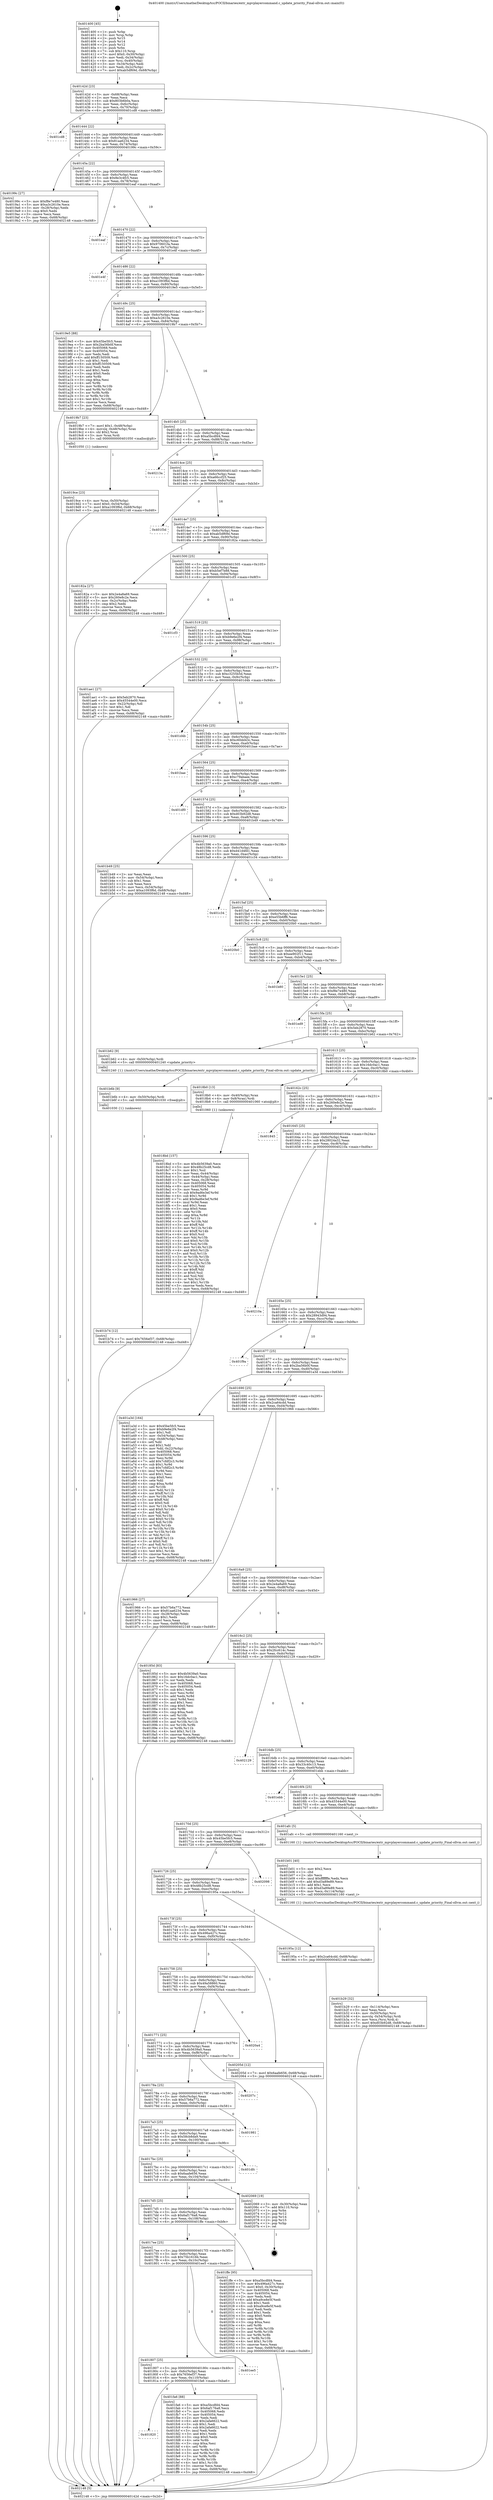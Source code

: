 digraph "0x401400" {
  label = "0x401400 (/mnt/c/Users/mathe/Desktop/tcc/POCII/binaries/extr_mpvplayercommand.c_update_priority_Final-ollvm.out::main(0))"
  labelloc = "t"
  node[shape=record]

  Entry [label="",width=0.3,height=0.3,shape=circle,fillcolor=black,style=filled]
  "0x40142d" [label="{
     0x40142d [23]\l
     | [instrs]\l
     &nbsp;&nbsp;0x40142d \<+3\>: mov -0x68(%rbp),%eax\l
     &nbsp;&nbsp;0x401430 \<+2\>: mov %eax,%ecx\l
     &nbsp;&nbsp;0x401432 \<+6\>: sub $0x803b6b0a,%ecx\l
     &nbsp;&nbsp;0x401438 \<+3\>: mov %eax,-0x6c(%rbp)\l
     &nbsp;&nbsp;0x40143b \<+3\>: mov %ecx,-0x70(%rbp)\l
     &nbsp;&nbsp;0x40143e \<+6\>: je 0000000000401cd8 \<main+0x8d8\>\l
  }"]
  "0x401cd8" [label="{
     0x401cd8\l
  }", style=dashed]
  "0x401444" [label="{
     0x401444 [22]\l
     | [instrs]\l
     &nbsp;&nbsp;0x401444 \<+5\>: jmp 0000000000401449 \<main+0x49\>\l
     &nbsp;&nbsp;0x401449 \<+3\>: mov -0x6c(%rbp),%eax\l
     &nbsp;&nbsp;0x40144c \<+5\>: sub $0x81aa6234,%eax\l
     &nbsp;&nbsp;0x401451 \<+3\>: mov %eax,-0x74(%rbp)\l
     &nbsp;&nbsp;0x401454 \<+6\>: je 000000000040199c \<main+0x59c\>\l
  }"]
  Exit [label="",width=0.3,height=0.3,shape=circle,fillcolor=black,style=filled,peripheries=2]
  "0x40199c" [label="{
     0x40199c [27]\l
     | [instrs]\l
     &nbsp;&nbsp;0x40199c \<+5\>: mov $0xf8e7e480,%eax\l
     &nbsp;&nbsp;0x4019a1 \<+5\>: mov $0xa3c2610e,%ecx\l
     &nbsp;&nbsp;0x4019a6 \<+3\>: mov -0x28(%rbp),%edx\l
     &nbsp;&nbsp;0x4019a9 \<+3\>: cmp $0x0,%edx\l
     &nbsp;&nbsp;0x4019ac \<+3\>: cmove %ecx,%eax\l
     &nbsp;&nbsp;0x4019af \<+3\>: mov %eax,-0x68(%rbp)\l
     &nbsp;&nbsp;0x4019b2 \<+5\>: jmp 0000000000402148 \<main+0xd48\>\l
  }"]
  "0x40145a" [label="{
     0x40145a [22]\l
     | [instrs]\l
     &nbsp;&nbsp;0x40145a \<+5\>: jmp 000000000040145f \<main+0x5f\>\l
     &nbsp;&nbsp;0x40145f \<+3\>: mov -0x6c(%rbp),%eax\l
     &nbsp;&nbsp;0x401462 \<+5\>: sub $0x8e3c4fc5,%eax\l
     &nbsp;&nbsp;0x401467 \<+3\>: mov %eax,-0x78(%rbp)\l
     &nbsp;&nbsp;0x40146a \<+6\>: je 0000000000401eaf \<main+0xaaf\>\l
  }"]
  "0x401820" [label="{
     0x401820\l
  }", style=dashed]
  "0x401eaf" [label="{
     0x401eaf\l
  }", style=dashed]
  "0x401470" [label="{
     0x401470 [22]\l
     | [instrs]\l
     &nbsp;&nbsp;0x401470 \<+5\>: jmp 0000000000401475 \<main+0x75\>\l
     &nbsp;&nbsp;0x401475 \<+3\>: mov -0x6c(%rbp),%eax\l
     &nbsp;&nbsp;0x401478 \<+5\>: sub $0x970601fa,%eax\l
     &nbsp;&nbsp;0x40147d \<+3\>: mov %eax,-0x7c(%rbp)\l
     &nbsp;&nbsp;0x401480 \<+6\>: je 0000000000401e4f \<main+0xa4f\>\l
  }"]
  "0x401fa6" [label="{
     0x401fa6 [88]\l
     | [instrs]\l
     &nbsp;&nbsp;0x401fa6 \<+5\>: mov $0xa5bcdfd4,%eax\l
     &nbsp;&nbsp;0x401fab \<+5\>: mov $0x6af176a8,%ecx\l
     &nbsp;&nbsp;0x401fb0 \<+7\>: mov 0x405068,%edx\l
     &nbsp;&nbsp;0x401fb7 \<+7\>: mov 0x405054,%esi\l
     &nbsp;&nbsp;0x401fbe \<+2\>: mov %edx,%edi\l
     &nbsp;&nbsp;0x401fc0 \<+6\>: add $0x2afa6622,%edi\l
     &nbsp;&nbsp;0x401fc6 \<+3\>: sub $0x1,%edi\l
     &nbsp;&nbsp;0x401fc9 \<+6\>: sub $0x2afa6622,%edi\l
     &nbsp;&nbsp;0x401fcf \<+3\>: imul %edi,%edx\l
     &nbsp;&nbsp;0x401fd2 \<+3\>: and $0x1,%edx\l
     &nbsp;&nbsp;0x401fd5 \<+3\>: cmp $0x0,%edx\l
     &nbsp;&nbsp;0x401fd8 \<+4\>: sete %r8b\l
     &nbsp;&nbsp;0x401fdc \<+3\>: cmp $0xa,%esi\l
     &nbsp;&nbsp;0x401fdf \<+4\>: setl %r9b\l
     &nbsp;&nbsp;0x401fe3 \<+3\>: mov %r8b,%r10b\l
     &nbsp;&nbsp;0x401fe6 \<+3\>: and %r9b,%r10b\l
     &nbsp;&nbsp;0x401fe9 \<+3\>: xor %r9b,%r8b\l
     &nbsp;&nbsp;0x401fec \<+3\>: or %r8b,%r10b\l
     &nbsp;&nbsp;0x401fef \<+4\>: test $0x1,%r10b\l
     &nbsp;&nbsp;0x401ff3 \<+3\>: cmovne %ecx,%eax\l
     &nbsp;&nbsp;0x401ff6 \<+3\>: mov %eax,-0x68(%rbp)\l
     &nbsp;&nbsp;0x401ff9 \<+5\>: jmp 0000000000402148 \<main+0xd48\>\l
  }"]
  "0x401e4f" [label="{
     0x401e4f\l
  }", style=dashed]
  "0x401486" [label="{
     0x401486 [22]\l
     | [instrs]\l
     &nbsp;&nbsp;0x401486 \<+5\>: jmp 000000000040148b \<main+0x8b\>\l
     &nbsp;&nbsp;0x40148b \<+3\>: mov -0x6c(%rbp),%eax\l
     &nbsp;&nbsp;0x40148e \<+5\>: sub $0xa1093f6d,%eax\l
     &nbsp;&nbsp;0x401493 \<+3\>: mov %eax,-0x80(%rbp)\l
     &nbsp;&nbsp;0x401496 \<+6\>: je 00000000004019e5 \<main+0x5e5\>\l
  }"]
  "0x401807" [label="{
     0x401807 [25]\l
     | [instrs]\l
     &nbsp;&nbsp;0x401807 \<+5\>: jmp 000000000040180c \<main+0x40c\>\l
     &nbsp;&nbsp;0x40180c \<+3\>: mov -0x6c(%rbp),%eax\l
     &nbsp;&nbsp;0x40180f \<+5\>: sub $0x7656ef37,%eax\l
     &nbsp;&nbsp;0x401814 \<+6\>: mov %eax,-0x110(%rbp)\l
     &nbsp;&nbsp;0x40181a \<+6\>: je 0000000000401fa6 \<main+0xba6\>\l
  }"]
  "0x4019e5" [label="{
     0x4019e5 [88]\l
     | [instrs]\l
     &nbsp;&nbsp;0x4019e5 \<+5\>: mov $0x45be5fc5,%eax\l
     &nbsp;&nbsp;0x4019ea \<+5\>: mov $0x2ba56b0f,%ecx\l
     &nbsp;&nbsp;0x4019ef \<+7\>: mov 0x405068,%edx\l
     &nbsp;&nbsp;0x4019f6 \<+7\>: mov 0x405054,%esi\l
     &nbsp;&nbsp;0x4019fd \<+2\>: mov %edx,%edi\l
     &nbsp;&nbsp;0x4019ff \<+6\>: add $0xff150509,%edi\l
     &nbsp;&nbsp;0x401a05 \<+3\>: sub $0x1,%edi\l
     &nbsp;&nbsp;0x401a08 \<+6\>: sub $0xff150509,%edi\l
     &nbsp;&nbsp;0x401a0e \<+3\>: imul %edi,%edx\l
     &nbsp;&nbsp;0x401a11 \<+3\>: and $0x1,%edx\l
     &nbsp;&nbsp;0x401a14 \<+3\>: cmp $0x0,%edx\l
     &nbsp;&nbsp;0x401a17 \<+4\>: sete %r8b\l
     &nbsp;&nbsp;0x401a1b \<+3\>: cmp $0xa,%esi\l
     &nbsp;&nbsp;0x401a1e \<+4\>: setl %r9b\l
     &nbsp;&nbsp;0x401a22 \<+3\>: mov %r8b,%r10b\l
     &nbsp;&nbsp;0x401a25 \<+3\>: and %r9b,%r10b\l
     &nbsp;&nbsp;0x401a28 \<+3\>: xor %r9b,%r8b\l
     &nbsp;&nbsp;0x401a2b \<+3\>: or %r8b,%r10b\l
     &nbsp;&nbsp;0x401a2e \<+4\>: test $0x1,%r10b\l
     &nbsp;&nbsp;0x401a32 \<+3\>: cmovne %ecx,%eax\l
     &nbsp;&nbsp;0x401a35 \<+3\>: mov %eax,-0x68(%rbp)\l
     &nbsp;&nbsp;0x401a38 \<+5\>: jmp 0000000000402148 \<main+0xd48\>\l
  }"]
  "0x40149c" [label="{
     0x40149c [25]\l
     | [instrs]\l
     &nbsp;&nbsp;0x40149c \<+5\>: jmp 00000000004014a1 \<main+0xa1\>\l
     &nbsp;&nbsp;0x4014a1 \<+3\>: mov -0x6c(%rbp),%eax\l
     &nbsp;&nbsp;0x4014a4 \<+5\>: sub $0xa3c2610e,%eax\l
     &nbsp;&nbsp;0x4014a9 \<+6\>: mov %eax,-0x84(%rbp)\l
     &nbsp;&nbsp;0x4014af \<+6\>: je 00000000004019b7 \<main+0x5b7\>\l
  }"]
  "0x401ee5" [label="{
     0x401ee5\l
  }", style=dashed]
  "0x4019b7" [label="{
     0x4019b7 [23]\l
     | [instrs]\l
     &nbsp;&nbsp;0x4019b7 \<+7\>: movl $0x1,-0x48(%rbp)\l
     &nbsp;&nbsp;0x4019be \<+4\>: movslq -0x48(%rbp),%rax\l
     &nbsp;&nbsp;0x4019c2 \<+4\>: shl $0x2,%rax\l
     &nbsp;&nbsp;0x4019c6 \<+3\>: mov %rax,%rdi\l
     &nbsp;&nbsp;0x4019c9 \<+5\>: call 0000000000401050 \<malloc@plt\>\l
     | [calls]\l
     &nbsp;&nbsp;0x401050 \{1\} (unknown)\l
  }"]
  "0x4014b5" [label="{
     0x4014b5 [25]\l
     | [instrs]\l
     &nbsp;&nbsp;0x4014b5 \<+5\>: jmp 00000000004014ba \<main+0xba\>\l
     &nbsp;&nbsp;0x4014ba \<+3\>: mov -0x6c(%rbp),%eax\l
     &nbsp;&nbsp;0x4014bd \<+5\>: sub $0xa5bcdfd4,%eax\l
     &nbsp;&nbsp;0x4014c2 \<+6\>: mov %eax,-0x88(%rbp)\l
     &nbsp;&nbsp;0x4014c8 \<+6\>: je 000000000040213a \<main+0xd3a\>\l
  }"]
  "0x4017ee" [label="{
     0x4017ee [25]\l
     | [instrs]\l
     &nbsp;&nbsp;0x4017ee \<+5\>: jmp 00000000004017f3 \<main+0x3f3\>\l
     &nbsp;&nbsp;0x4017f3 \<+3\>: mov -0x6c(%rbp),%eax\l
     &nbsp;&nbsp;0x4017f6 \<+5\>: sub $0x75b1616b,%eax\l
     &nbsp;&nbsp;0x4017fb \<+6\>: mov %eax,-0x10c(%rbp)\l
     &nbsp;&nbsp;0x401801 \<+6\>: je 0000000000401ee5 \<main+0xae5\>\l
  }"]
  "0x40213a" [label="{
     0x40213a\l
  }", style=dashed]
  "0x4014ce" [label="{
     0x4014ce [25]\l
     | [instrs]\l
     &nbsp;&nbsp;0x4014ce \<+5\>: jmp 00000000004014d3 \<main+0xd3\>\l
     &nbsp;&nbsp;0x4014d3 \<+3\>: mov -0x6c(%rbp),%eax\l
     &nbsp;&nbsp;0x4014d6 \<+5\>: sub $0xa66ccf25,%eax\l
     &nbsp;&nbsp;0x4014db \<+6\>: mov %eax,-0x8c(%rbp)\l
     &nbsp;&nbsp;0x4014e1 \<+6\>: je 0000000000401f3d \<main+0xb3d\>\l
  }"]
  "0x401ffe" [label="{
     0x401ffe [95]\l
     | [instrs]\l
     &nbsp;&nbsp;0x401ffe \<+5\>: mov $0xa5bcdfd4,%eax\l
     &nbsp;&nbsp;0x402003 \<+5\>: mov $0x496a427c,%ecx\l
     &nbsp;&nbsp;0x402008 \<+7\>: movl $0x0,-0x30(%rbp)\l
     &nbsp;&nbsp;0x40200f \<+7\>: mov 0x405068,%edx\l
     &nbsp;&nbsp;0x402016 \<+7\>: mov 0x405054,%esi\l
     &nbsp;&nbsp;0x40201d \<+2\>: mov %edx,%edi\l
     &nbsp;&nbsp;0x40201f \<+6\>: add $0xa9ce8e5f,%edi\l
     &nbsp;&nbsp;0x402025 \<+3\>: sub $0x1,%edi\l
     &nbsp;&nbsp;0x402028 \<+6\>: sub $0xa9ce8e5f,%edi\l
     &nbsp;&nbsp;0x40202e \<+3\>: imul %edi,%edx\l
     &nbsp;&nbsp;0x402031 \<+3\>: and $0x1,%edx\l
     &nbsp;&nbsp;0x402034 \<+3\>: cmp $0x0,%edx\l
     &nbsp;&nbsp;0x402037 \<+4\>: sete %r8b\l
     &nbsp;&nbsp;0x40203b \<+3\>: cmp $0xa,%esi\l
     &nbsp;&nbsp;0x40203e \<+4\>: setl %r9b\l
     &nbsp;&nbsp;0x402042 \<+3\>: mov %r8b,%r10b\l
     &nbsp;&nbsp;0x402045 \<+3\>: and %r9b,%r10b\l
     &nbsp;&nbsp;0x402048 \<+3\>: xor %r9b,%r8b\l
     &nbsp;&nbsp;0x40204b \<+3\>: or %r8b,%r10b\l
     &nbsp;&nbsp;0x40204e \<+4\>: test $0x1,%r10b\l
     &nbsp;&nbsp;0x402052 \<+3\>: cmovne %ecx,%eax\l
     &nbsp;&nbsp;0x402055 \<+3\>: mov %eax,-0x68(%rbp)\l
     &nbsp;&nbsp;0x402058 \<+5\>: jmp 0000000000402148 \<main+0xd48\>\l
  }"]
  "0x401f3d" [label="{
     0x401f3d\l
  }", style=dashed]
  "0x4014e7" [label="{
     0x4014e7 [25]\l
     | [instrs]\l
     &nbsp;&nbsp;0x4014e7 \<+5\>: jmp 00000000004014ec \<main+0xec\>\l
     &nbsp;&nbsp;0x4014ec \<+3\>: mov -0x6c(%rbp),%eax\l
     &nbsp;&nbsp;0x4014ef \<+5\>: sub $0xab5df69d,%eax\l
     &nbsp;&nbsp;0x4014f4 \<+6\>: mov %eax,-0x90(%rbp)\l
     &nbsp;&nbsp;0x4014fa \<+6\>: je 000000000040182a \<main+0x42a\>\l
  }"]
  "0x4017d5" [label="{
     0x4017d5 [25]\l
     | [instrs]\l
     &nbsp;&nbsp;0x4017d5 \<+5\>: jmp 00000000004017da \<main+0x3da\>\l
     &nbsp;&nbsp;0x4017da \<+3\>: mov -0x6c(%rbp),%eax\l
     &nbsp;&nbsp;0x4017dd \<+5\>: sub $0x6af176a8,%eax\l
     &nbsp;&nbsp;0x4017e2 \<+6\>: mov %eax,-0x108(%rbp)\l
     &nbsp;&nbsp;0x4017e8 \<+6\>: je 0000000000401ffe \<main+0xbfe\>\l
  }"]
  "0x40182a" [label="{
     0x40182a [27]\l
     | [instrs]\l
     &nbsp;&nbsp;0x40182a \<+5\>: mov $0x2e4a8a69,%eax\l
     &nbsp;&nbsp;0x40182f \<+5\>: mov $0x260e8c2e,%ecx\l
     &nbsp;&nbsp;0x401834 \<+3\>: mov -0x2c(%rbp),%edx\l
     &nbsp;&nbsp;0x401837 \<+3\>: cmp $0x2,%edx\l
     &nbsp;&nbsp;0x40183a \<+3\>: cmovne %ecx,%eax\l
     &nbsp;&nbsp;0x40183d \<+3\>: mov %eax,-0x68(%rbp)\l
     &nbsp;&nbsp;0x401840 \<+5\>: jmp 0000000000402148 \<main+0xd48\>\l
  }"]
  "0x401500" [label="{
     0x401500 [25]\l
     | [instrs]\l
     &nbsp;&nbsp;0x401500 \<+5\>: jmp 0000000000401505 \<main+0x105\>\l
     &nbsp;&nbsp;0x401505 \<+3\>: mov -0x6c(%rbp),%eax\l
     &nbsp;&nbsp;0x401508 \<+5\>: sub $0xb5ef7b88,%eax\l
     &nbsp;&nbsp;0x40150d \<+6\>: mov %eax,-0x94(%rbp)\l
     &nbsp;&nbsp;0x401513 \<+6\>: je 0000000000401cf3 \<main+0x8f3\>\l
  }"]
  "0x402148" [label="{
     0x402148 [5]\l
     | [instrs]\l
     &nbsp;&nbsp;0x402148 \<+5\>: jmp 000000000040142d \<main+0x2d\>\l
  }"]
  "0x401400" [label="{
     0x401400 [45]\l
     | [instrs]\l
     &nbsp;&nbsp;0x401400 \<+1\>: push %rbp\l
     &nbsp;&nbsp;0x401401 \<+3\>: mov %rsp,%rbp\l
     &nbsp;&nbsp;0x401404 \<+2\>: push %r15\l
     &nbsp;&nbsp;0x401406 \<+2\>: push %r14\l
     &nbsp;&nbsp;0x401408 \<+2\>: push %r12\l
     &nbsp;&nbsp;0x40140a \<+1\>: push %rbx\l
     &nbsp;&nbsp;0x40140b \<+7\>: sub $0x110,%rsp\l
     &nbsp;&nbsp;0x401412 \<+7\>: movl $0x0,-0x30(%rbp)\l
     &nbsp;&nbsp;0x401419 \<+3\>: mov %edi,-0x34(%rbp)\l
     &nbsp;&nbsp;0x40141c \<+4\>: mov %rsi,-0x40(%rbp)\l
     &nbsp;&nbsp;0x401420 \<+3\>: mov -0x34(%rbp),%edi\l
     &nbsp;&nbsp;0x401423 \<+3\>: mov %edi,-0x2c(%rbp)\l
     &nbsp;&nbsp;0x401426 \<+7\>: movl $0xab5df69d,-0x68(%rbp)\l
  }"]
  "0x402069" [label="{
     0x402069 [19]\l
     | [instrs]\l
     &nbsp;&nbsp;0x402069 \<+3\>: mov -0x30(%rbp),%eax\l
     &nbsp;&nbsp;0x40206c \<+7\>: add $0x110,%rsp\l
     &nbsp;&nbsp;0x402073 \<+1\>: pop %rbx\l
     &nbsp;&nbsp;0x402074 \<+2\>: pop %r12\l
     &nbsp;&nbsp;0x402076 \<+2\>: pop %r14\l
     &nbsp;&nbsp;0x402078 \<+2\>: pop %r15\l
     &nbsp;&nbsp;0x40207a \<+1\>: pop %rbp\l
     &nbsp;&nbsp;0x40207b \<+1\>: ret\l
  }"]
  "0x401cf3" [label="{
     0x401cf3\l
  }", style=dashed]
  "0x401519" [label="{
     0x401519 [25]\l
     | [instrs]\l
     &nbsp;&nbsp;0x401519 \<+5\>: jmp 000000000040151e \<main+0x11e\>\l
     &nbsp;&nbsp;0x40151e \<+3\>: mov -0x6c(%rbp),%eax\l
     &nbsp;&nbsp;0x401521 \<+5\>: sub $0xb9e6e2f4,%eax\l
     &nbsp;&nbsp;0x401526 \<+6\>: mov %eax,-0x98(%rbp)\l
     &nbsp;&nbsp;0x40152c \<+6\>: je 0000000000401ae1 \<main+0x6e1\>\l
  }"]
  "0x4017bc" [label="{
     0x4017bc [25]\l
     | [instrs]\l
     &nbsp;&nbsp;0x4017bc \<+5\>: jmp 00000000004017c1 \<main+0x3c1\>\l
     &nbsp;&nbsp;0x4017c1 \<+3\>: mov -0x6c(%rbp),%eax\l
     &nbsp;&nbsp;0x4017c4 \<+5\>: sub $0x6aafe656,%eax\l
     &nbsp;&nbsp;0x4017c9 \<+6\>: mov %eax,-0x104(%rbp)\l
     &nbsp;&nbsp;0x4017cf \<+6\>: je 0000000000402069 \<main+0xc69\>\l
  }"]
  "0x401ae1" [label="{
     0x401ae1 [27]\l
     | [instrs]\l
     &nbsp;&nbsp;0x401ae1 \<+5\>: mov $0x5eb2870,%eax\l
     &nbsp;&nbsp;0x401ae6 \<+5\>: mov $0x45544e00,%ecx\l
     &nbsp;&nbsp;0x401aeb \<+3\>: mov -0x22(%rbp),%dl\l
     &nbsp;&nbsp;0x401aee \<+3\>: test $0x1,%dl\l
     &nbsp;&nbsp;0x401af1 \<+3\>: cmovne %ecx,%eax\l
     &nbsp;&nbsp;0x401af4 \<+3\>: mov %eax,-0x68(%rbp)\l
     &nbsp;&nbsp;0x401af7 \<+5\>: jmp 0000000000402148 \<main+0xd48\>\l
  }"]
  "0x401532" [label="{
     0x401532 [25]\l
     | [instrs]\l
     &nbsp;&nbsp;0x401532 \<+5\>: jmp 0000000000401537 \<main+0x137\>\l
     &nbsp;&nbsp;0x401537 \<+3\>: mov -0x6c(%rbp),%eax\l
     &nbsp;&nbsp;0x40153a \<+5\>: sub $0xc3255b5d,%eax\l
     &nbsp;&nbsp;0x40153f \<+6\>: mov %eax,-0x9c(%rbp)\l
     &nbsp;&nbsp;0x401545 \<+6\>: je 0000000000401d4b \<main+0x94b\>\l
  }"]
  "0x401dfc" [label="{
     0x401dfc\l
  }", style=dashed]
  "0x401d4b" [label="{
     0x401d4b\l
  }", style=dashed]
  "0x40154b" [label="{
     0x40154b [25]\l
     | [instrs]\l
     &nbsp;&nbsp;0x40154b \<+5\>: jmp 0000000000401550 \<main+0x150\>\l
     &nbsp;&nbsp;0x401550 \<+3\>: mov -0x6c(%rbp),%eax\l
     &nbsp;&nbsp;0x401553 \<+5\>: sub $0xc60dd43c,%eax\l
     &nbsp;&nbsp;0x401558 \<+6\>: mov %eax,-0xa0(%rbp)\l
     &nbsp;&nbsp;0x40155e \<+6\>: je 0000000000401bae \<main+0x7ae\>\l
  }"]
  "0x4017a3" [label="{
     0x4017a3 [25]\l
     | [instrs]\l
     &nbsp;&nbsp;0x4017a3 \<+5\>: jmp 00000000004017a8 \<main+0x3a8\>\l
     &nbsp;&nbsp;0x4017a8 \<+3\>: mov -0x6c(%rbp),%eax\l
     &nbsp;&nbsp;0x4017ab \<+5\>: sub $0x58cb8da9,%eax\l
     &nbsp;&nbsp;0x4017b0 \<+6\>: mov %eax,-0x100(%rbp)\l
     &nbsp;&nbsp;0x4017b6 \<+6\>: je 0000000000401dfc \<main+0x9fc\>\l
  }"]
  "0x401bae" [label="{
     0x401bae\l
  }", style=dashed]
  "0x401564" [label="{
     0x401564 [25]\l
     | [instrs]\l
     &nbsp;&nbsp;0x401564 \<+5\>: jmp 0000000000401569 \<main+0x169\>\l
     &nbsp;&nbsp;0x401569 \<+3\>: mov -0x6c(%rbp),%eax\l
     &nbsp;&nbsp;0x40156c \<+5\>: sub $0xc79abaee,%eax\l
     &nbsp;&nbsp;0x401571 \<+6\>: mov %eax,-0xa4(%rbp)\l
     &nbsp;&nbsp;0x401577 \<+6\>: je 0000000000401df0 \<main+0x9f0\>\l
  }"]
  "0x401981" [label="{
     0x401981\l
  }", style=dashed]
  "0x401df0" [label="{
     0x401df0\l
  }", style=dashed]
  "0x40157d" [label="{
     0x40157d [25]\l
     | [instrs]\l
     &nbsp;&nbsp;0x40157d \<+5\>: jmp 0000000000401582 \<main+0x182\>\l
     &nbsp;&nbsp;0x401582 \<+3\>: mov -0x6c(%rbp),%eax\l
     &nbsp;&nbsp;0x401585 \<+5\>: sub $0xd03b92d8,%eax\l
     &nbsp;&nbsp;0x40158a \<+6\>: mov %eax,-0xa8(%rbp)\l
     &nbsp;&nbsp;0x401590 \<+6\>: je 0000000000401b49 \<main+0x749\>\l
  }"]
  "0x40178a" [label="{
     0x40178a [25]\l
     | [instrs]\l
     &nbsp;&nbsp;0x40178a \<+5\>: jmp 000000000040178f \<main+0x38f\>\l
     &nbsp;&nbsp;0x40178f \<+3\>: mov -0x6c(%rbp),%eax\l
     &nbsp;&nbsp;0x401792 \<+5\>: sub $0x57b6a772,%eax\l
     &nbsp;&nbsp;0x401797 \<+6\>: mov %eax,-0xfc(%rbp)\l
     &nbsp;&nbsp;0x40179d \<+6\>: je 0000000000401981 \<main+0x581\>\l
  }"]
  "0x401b49" [label="{
     0x401b49 [25]\l
     | [instrs]\l
     &nbsp;&nbsp;0x401b49 \<+2\>: xor %eax,%eax\l
     &nbsp;&nbsp;0x401b4b \<+3\>: mov -0x54(%rbp),%ecx\l
     &nbsp;&nbsp;0x401b4e \<+3\>: sub $0x1,%eax\l
     &nbsp;&nbsp;0x401b51 \<+2\>: sub %eax,%ecx\l
     &nbsp;&nbsp;0x401b53 \<+3\>: mov %ecx,-0x54(%rbp)\l
     &nbsp;&nbsp;0x401b56 \<+7\>: movl $0xa1093f6d,-0x68(%rbp)\l
     &nbsp;&nbsp;0x401b5d \<+5\>: jmp 0000000000402148 \<main+0xd48\>\l
  }"]
  "0x401596" [label="{
     0x401596 [25]\l
     | [instrs]\l
     &nbsp;&nbsp;0x401596 \<+5\>: jmp 000000000040159b \<main+0x19b\>\l
     &nbsp;&nbsp;0x40159b \<+3\>: mov -0x6c(%rbp),%eax\l
     &nbsp;&nbsp;0x40159e \<+5\>: sub $0xd41d4fd1,%eax\l
     &nbsp;&nbsp;0x4015a3 \<+6\>: mov %eax,-0xac(%rbp)\l
     &nbsp;&nbsp;0x4015a9 \<+6\>: je 0000000000401c34 \<main+0x834\>\l
  }"]
  "0x40207c" [label="{
     0x40207c\l
  }", style=dashed]
  "0x401c34" [label="{
     0x401c34\l
  }", style=dashed]
  "0x4015af" [label="{
     0x4015af [25]\l
     | [instrs]\l
     &nbsp;&nbsp;0x4015af \<+5\>: jmp 00000000004015b4 \<main+0x1b4\>\l
     &nbsp;&nbsp;0x4015b4 \<+3\>: mov -0x6c(%rbp),%eax\l
     &nbsp;&nbsp;0x4015b7 \<+5\>: sub $0xe55b6ff6,%eax\l
     &nbsp;&nbsp;0x4015bc \<+6\>: mov %eax,-0xb0(%rbp)\l
     &nbsp;&nbsp;0x4015c2 \<+6\>: je 00000000004020b0 \<main+0xcb0\>\l
  }"]
  "0x401771" [label="{
     0x401771 [25]\l
     | [instrs]\l
     &nbsp;&nbsp;0x401771 \<+5\>: jmp 0000000000401776 \<main+0x376\>\l
     &nbsp;&nbsp;0x401776 \<+3\>: mov -0x6c(%rbp),%eax\l
     &nbsp;&nbsp;0x401779 \<+5\>: sub $0x4b5639a0,%eax\l
     &nbsp;&nbsp;0x40177e \<+6\>: mov %eax,-0xf8(%rbp)\l
     &nbsp;&nbsp;0x401784 \<+6\>: je 000000000040207c \<main+0xc7c\>\l
  }"]
  "0x4020b0" [label="{
     0x4020b0\l
  }", style=dashed]
  "0x4015c8" [label="{
     0x4015c8 [25]\l
     | [instrs]\l
     &nbsp;&nbsp;0x4015c8 \<+5\>: jmp 00000000004015cd \<main+0x1cd\>\l
     &nbsp;&nbsp;0x4015cd \<+3\>: mov -0x6c(%rbp),%eax\l
     &nbsp;&nbsp;0x4015d0 \<+5\>: sub $0xee902f11,%eax\l
     &nbsp;&nbsp;0x4015d5 \<+6\>: mov %eax,-0xb4(%rbp)\l
     &nbsp;&nbsp;0x4015db \<+6\>: je 0000000000401b80 \<main+0x780\>\l
  }"]
  "0x4020a4" [label="{
     0x4020a4\l
  }", style=dashed]
  "0x401b80" [label="{
     0x401b80\l
  }", style=dashed]
  "0x4015e1" [label="{
     0x4015e1 [25]\l
     | [instrs]\l
     &nbsp;&nbsp;0x4015e1 \<+5\>: jmp 00000000004015e6 \<main+0x1e6\>\l
     &nbsp;&nbsp;0x4015e6 \<+3\>: mov -0x6c(%rbp),%eax\l
     &nbsp;&nbsp;0x4015e9 \<+5\>: sub $0xf8e7e480,%eax\l
     &nbsp;&nbsp;0x4015ee \<+6\>: mov %eax,-0xb8(%rbp)\l
     &nbsp;&nbsp;0x4015f4 \<+6\>: je 0000000000401ed9 \<main+0xad9\>\l
  }"]
  "0x401758" [label="{
     0x401758 [25]\l
     | [instrs]\l
     &nbsp;&nbsp;0x401758 \<+5\>: jmp 000000000040175d \<main+0x35d\>\l
     &nbsp;&nbsp;0x40175d \<+3\>: mov -0x6c(%rbp),%eax\l
     &nbsp;&nbsp;0x401760 \<+5\>: sub $0x49a58860,%eax\l
     &nbsp;&nbsp;0x401765 \<+6\>: mov %eax,-0xf4(%rbp)\l
     &nbsp;&nbsp;0x40176b \<+6\>: je 00000000004020a4 \<main+0xca4\>\l
  }"]
  "0x401ed9" [label="{
     0x401ed9\l
  }", style=dashed]
  "0x4015fa" [label="{
     0x4015fa [25]\l
     | [instrs]\l
     &nbsp;&nbsp;0x4015fa \<+5\>: jmp 00000000004015ff \<main+0x1ff\>\l
     &nbsp;&nbsp;0x4015ff \<+3\>: mov -0x6c(%rbp),%eax\l
     &nbsp;&nbsp;0x401602 \<+5\>: sub $0x5eb2870,%eax\l
     &nbsp;&nbsp;0x401607 \<+6\>: mov %eax,-0xbc(%rbp)\l
     &nbsp;&nbsp;0x40160d \<+6\>: je 0000000000401b62 \<main+0x762\>\l
  }"]
  "0x40205d" [label="{
     0x40205d [12]\l
     | [instrs]\l
     &nbsp;&nbsp;0x40205d \<+7\>: movl $0x6aafe656,-0x68(%rbp)\l
     &nbsp;&nbsp;0x402064 \<+5\>: jmp 0000000000402148 \<main+0xd48\>\l
  }"]
  "0x401b62" [label="{
     0x401b62 [9]\l
     | [instrs]\l
     &nbsp;&nbsp;0x401b62 \<+4\>: mov -0x50(%rbp),%rdi\l
     &nbsp;&nbsp;0x401b66 \<+5\>: call 0000000000401240 \<update_priority\>\l
     | [calls]\l
     &nbsp;&nbsp;0x401240 \{1\} (/mnt/c/Users/mathe/Desktop/tcc/POCII/binaries/extr_mpvplayercommand.c_update_priority_Final-ollvm.out::update_priority)\l
  }"]
  "0x401613" [label="{
     0x401613 [25]\l
     | [instrs]\l
     &nbsp;&nbsp;0x401613 \<+5\>: jmp 0000000000401618 \<main+0x218\>\l
     &nbsp;&nbsp;0x401618 \<+3\>: mov -0x6c(%rbp),%eax\l
     &nbsp;&nbsp;0x40161b \<+5\>: sub $0x16dc0ac1,%eax\l
     &nbsp;&nbsp;0x401620 \<+6\>: mov %eax,-0xc0(%rbp)\l
     &nbsp;&nbsp;0x401626 \<+6\>: je 00000000004018b0 \<main+0x4b0\>\l
  }"]
  "0x401b74" [label="{
     0x401b74 [12]\l
     | [instrs]\l
     &nbsp;&nbsp;0x401b74 \<+7\>: movl $0x7656ef37,-0x68(%rbp)\l
     &nbsp;&nbsp;0x401b7b \<+5\>: jmp 0000000000402148 \<main+0xd48\>\l
  }"]
  "0x4018b0" [label="{
     0x4018b0 [13]\l
     | [instrs]\l
     &nbsp;&nbsp;0x4018b0 \<+4\>: mov -0x40(%rbp),%rax\l
     &nbsp;&nbsp;0x4018b4 \<+4\>: mov 0x8(%rax),%rdi\l
     &nbsp;&nbsp;0x4018b8 \<+5\>: call 0000000000401060 \<atoi@plt\>\l
     | [calls]\l
     &nbsp;&nbsp;0x401060 \{1\} (unknown)\l
  }"]
  "0x40162c" [label="{
     0x40162c [25]\l
     | [instrs]\l
     &nbsp;&nbsp;0x40162c \<+5\>: jmp 0000000000401631 \<main+0x231\>\l
     &nbsp;&nbsp;0x401631 \<+3\>: mov -0x6c(%rbp),%eax\l
     &nbsp;&nbsp;0x401634 \<+5\>: sub $0x260e8c2e,%eax\l
     &nbsp;&nbsp;0x401639 \<+6\>: mov %eax,-0xc4(%rbp)\l
     &nbsp;&nbsp;0x40163f \<+6\>: je 0000000000401845 \<main+0x445\>\l
  }"]
  "0x401b6b" [label="{
     0x401b6b [9]\l
     | [instrs]\l
     &nbsp;&nbsp;0x401b6b \<+4\>: mov -0x50(%rbp),%rdi\l
     &nbsp;&nbsp;0x401b6f \<+5\>: call 0000000000401030 \<free@plt\>\l
     | [calls]\l
     &nbsp;&nbsp;0x401030 \{1\} (unknown)\l
  }"]
  "0x401845" [label="{
     0x401845\l
  }", style=dashed]
  "0x401645" [label="{
     0x401645 [25]\l
     | [instrs]\l
     &nbsp;&nbsp;0x401645 \<+5\>: jmp 000000000040164a \<main+0x24a\>\l
     &nbsp;&nbsp;0x40164a \<+3\>: mov -0x6c(%rbp),%eax\l
     &nbsp;&nbsp;0x40164d \<+5\>: sub $0x28024a32,%eax\l
     &nbsp;&nbsp;0x401652 \<+6\>: mov %eax,-0xc8(%rbp)\l
     &nbsp;&nbsp;0x401658 \<+6\>: je 000000000040210a \<main+0xd0a\>\l
  }"]
  "0x401b29" [label="{
     0x401b29 [32]\l
     | [instrs]\l
     &nbsp;&nbsp;0x401b29 \<+6\>: mov -0x114(%rbp),%ecx\l
     &nbsp;&nbsp;0x401b2f \<+3\>: imul %eax,%ecx\l
     &nbsp;&nbsp;0x401b32 \<+4\>: mov -0x50(%rbp),%rsi\l
     &nbsp;&nbsp;0x401b36 \<+4\>: movslq -0x54(%rbp),%rdi\l
     &nbsp;&nbsp;0x401b3a \<+3\>: mov %ecx,(%rsi,%rdi,4)\l
     &nbsp;&nbsp;0x401b3d \<+7\>: movl $0xd03b92d8,-0x68(%rbp)\l
     &nbsp;&nbsp;0x401b44 \<+5\>: jmp 0000000000402148 \<main+0xd48\>\l
  }"]
  "0x40210a" [label="{
     0x40210a\l
  }", style=dashed]
  "0x40165e" [label="{
     0x40165e [25]\l
     | [instrs]\l
     &nbsp;&nbsp;0x40165e \<+5\>: jmp 0000000000401663 \<main+0x263\>\l
     &nbsp;&nbsp;0x401663 \<+3\>: mov -0x6c(%rbp),%eax\l
     &nbsp;&nbsp;0x401666 \<+5\>: sub $0x28943d94,%eax\l
     &nbsp;&nbsp;0x40166b \<+6\>: mov %eax,-0xcc(%rbp)\l
     &nbsp;&nbsp;0x401671 \<+6\>: je 0000000000401f9a \<main+0xb9a\>\l
  }"]
  "0x401b01" [label="{
     0x401b01 [40]\l
     | [instrs]\l
     &nbsp;&nbsp;0x401b01 \<+5\>: mov $0x2,%ecx\l
     &nbsp;&nbsp;0x401b06 \<+1\>: cltd\l
     &nbsp;&nbsp;0x401b07 \<+2\>: idiv %ecx\l
     &nbsp;&nbsp;0x401b09 \<+6\>: imul $0xfffffffe,%edx,%ecx\l
     &nbsp;&nbsp;0x401b0f \<+6\>: add $0xd3a89e89,%ecx\l
     &nbsp;&nbsp;0x401b15 \<+3\>: add $0x1,%ecx\l
     &nbsp;&nbsp;0x401b18 \<+6\>: sub $0xd3a89e89,%ecx\l
     &nbsp;&nbsp;0x401b1e \<+6\>: mov %ecx,-0x114(%rbp)\l
     &nbsp;&nbsp;0x401b24 \<+5\>: call 0000000000401160 \<next_i\>\l
     | [calls]\l
     &nbsp;&nbsp;0x401160 \{1\} (/mnt/c/Users/mathe/Desktop/tcc/POCII/binaries/extr_mpvplayercommand.c_update_priority_Final-ollvm.out::next_i)\l
  }"]
  "0x401f9a" [label="{
     0x401f9a\l
  }", style=dashed]
  "0x401677" [label="{
     0x401677 [25]\l
     | [instrs]\l
     &nbsp;&nbsp;0x401677 \<+5\>: jmp 000000000040167c \<main+0x27c\>\l
     &nbsp;&nbsp;0x40167c \<+3\>: mov -0x6c(%rbp),%eax\l
     &nbsp;&nbsp;0x40167f \<+5\>: sub $0x2ba56b0f,%eax\l
     &nbsp;&nbsp;0x401684 \<+6\>: mov %eax,-0xd0(%rbp)\l
     &nbsp;&nbsp;0x40168a \<+6\>: je 0000000000401a3d \<main+0x63d\>\l
  }"]
  "0x4019ce" [label="{
     0x4019ce [23]\l
     | [instrs]\l
     &nbsp;&nbsp;0x4019ce \<+4\>: mov %rax,-0x50(%rbp)\l
     &nbsp;&nbsp;0x4019d2 \<+7\>: movl $0x0,-0x54(%rbp)\l
     &nbsp;&nbsp;0x4019d9 \<+7\>: movl $0xa1093f6d,-0x68(%rbp)\l
     &nbsp;&nbsp;0x4019e0 \<+5\>: jmp 0000000000402148 \<main+0xd48\>\l
  }"]
  "0x401a3d" [label="{
     0x401a3d [164]\l
     | [instrs]\l
     &nbsp;&nbsp;0x401a3d \<+5\>: mov $0x45be5fc5,%eax\l
     &nbsp;&nbsp;0x401a42 \<+5\>: mov $0xb9e6e2f4,%ecx\l
     &nbsp;&nbsp;0x401a47 \<+2\>: mov $0x1,%dl\l
     &nbsp;&nbsp;0x401a49 \<+3\>: mov -0x54(%rbp),%esi\l
     &nbsp;&nbsp;0x401a4c \<+3\>: cmp -0x48(%rbp),%esi\l
     &nbsp;&nbsp;0x401a4f \<+4\>: setl %dil\l
     &nbsp;&nbsp;0x401a53 \<+4\>: and $0x1,%dil\l
     &nbsp;&nbsp;0x401a57 \<+4\>: mov %dil,-0x22(%rbp)\l
     &nbsp;&nbsp;0x401a5b \<+7\>: mov 0x405068,%esi\l
     &nbsp;&nbsp;0x401a62 \<+8\>: mov 0x405054,%r8d\l
     &nbsp;&nbsp;0x401a6a \<+3\>: mov %esi,%r9d\l
     &nbsp;&nbsp;0x401a6d \<+7\>: add $0x7cfdf2c3,%r9d\l
     &nbsp;&nbsp;0x401a74 \<+4\>: sub $0x1,%r9d\l
     &nbsp;&nbsp;0x401a78 \<+7\>: sub $0x7cfdf2c3,%r9d\l
     &nbsp;&nbsp;0x401a7f \<+4\>: imul %r9d,%esi\l
     &nbsp;&nbsp;0x401a83 \<+3\>: and $0x1,%esi\l
     &nbsp;&nbsp;0x401a86 \<+3\>: cmp $0x0,%esi\l
     &nbsp;&nbsp;0x401a89 \<+4\>: sete %dil\l
     &nbsp;&nbsp;0x401a8d \<+4\>: cmp $0xa,%r8d\l
     &nbsp;&nbsp;0x401a91 \<+4\>: setl %r10b\l
     &nbsp;&nbsp;0x401a95 \<+3\>: mov %dil,%r11b\l
     &nbsp;&nbsp;0x401a98 \<+4\>: xor $0xff,%r11b\l
     &nbsp;&nbsp;0x401a9c \<+3\>: mov %r10b,%bl\l
     &nbsp;&nbsp;0x401a9f \<+3\>: xor $0xff,%bl\l
     &nbsp;&nbsp;0x401aa2 \<+3\>: xor $0x0,%dl\l
     &nbsp;&nbsp;0x401aa5 \<+3\>: mov %r11b,%r14b\l
     &nbsp;&nbsp;0x401aa8 \<+4\>: and $0x0,%r14b\l
     &nbsp;&nbsp;0x401aac \<+3\>: and %dl,%dil\l
     &nbsp;&nbsp;0x401aaf \<+3\>: mov %bl,%r15b\l
     &nbsp;&nbsp;0x401ab2 \<+4\>: and $0x0,%r15b\l
     &nbsp;&nbsp;0x401ab6 \<+3\>: and %dl,%r10b\l
     &nbsp;&nbsp;0x401ab9 \<+3\>: or %dil,%r14b\l
     &nbsp;&nbsp;0x401abc \<+3\>: or %r10b,%r15b\l
     &nbsp;&nbsp;0x401abf \<+3\>: xor %r15b,%r14b\l
     &nbsp;&nbsp;0x401ac2 \<+3\>: or %bl,%r11b\l
     &nbsp;&nbsp;0x401ac5 \<+4\>: xor $0xff,%r11b\l
     &nbsp;&nbsp;0x401ac9 \<+3\>: or $0x0,%dl\l
     &nbsp;&nbsp;0x401acc \<+3\>: and %dl,%r11b\l
     &nbsp;&nbsp;0x401acf \<+3\>: or %r11b,%r14b\l
     &nbsp;&nbsp;0x401ad2 \<+4\>: test $0x1,%r14b\l
     &nbsp;&nbsp;0x401ad6 \<+3\>: cmovne %ecx,%eax\l
     &nbsp;&nbsp;0x401ad9 \<+3\>: mov %eax,-0x68(%rbp)\l
     &nbsp;&nbsp;0x401adc \<+5\>: jmp 0000000000402148 \<main+0xd48\>\l
  }"]
  "0x401690" [label="{
     0x401690 [25]\l
     | [instrs]\l
     &nbsp;&nbsp;0x401690 \<+5\>: jmp 0000000000401695 \<main+0x295\>\l
     &nbsp;&nbsp;0x401695 \<+3\>: mov -0x6c(%rbp),%eax\l
     &nbsp;&nbsp;0x401698 \<+5\>: sub $0x2ca64cdd,%eax\l
     &nbsp;&nbsp;0x40169d \<+6\>: mov %eax,-0xd4(%rbp)\l
     &nbsp;&nbsp;0x4016a3 \<+6\>: je 0000000000401966 \<main+0x566\>\l
  }"]
  "0x40173f" [label="{
     0x40173f [25]\l
     | [instrs]\l
     &nbsp;&nbsp;0x40173f \<+5\>: jmp 0000000000401744 \<main+0x344\>\l
     &nbsp;&nbsp;0x401744 \<+3\>: mov -0x6c(%rbp),%eax\l
     &nbsp;&nbsp;0x401747 \<+5\>: sub $0x496a427c,%eax\l
     &nbsp;&nbsp;0x40174c \<+6\>: mov %eax,-0xf0(%rbp)\l
     &nbsp;&nbsp;0x401752 \<+6\>: je 000000000040205d \<main+0xc5d\>\l
  }"]
  "0x401966" [label="{
     0x401966 [27]\l
     | [instrs]\l
     &nbsp;&nbsp;0x401966 \<+5\>: mov $0x57b6a772,%eax\l
     &nbsp;&nbsp;0x40196b \<+5\>: mov $0x81aa6234,%ecx\l
     &nbsp;&nbsp;0x401970 \<+3\>: mov -0x28(%rbp),%edx\l
     &nbsp;&nbsp;0x401973 \<+3\>: cmp $0x1,%edx\l
     &nbsp;&nbsp;0x401976 \<+3\>: cmovl %ecx,%eax\l
     &nbsp;&nbsp;0x401979 \<+3\>: mov %eax,-0x68(%rbp)\l
     &nbsp;&nbsp;0x40197c \<+5\>: jmp 0000000000402148 \<main+0xd48\>\l
  }"]
  "0x4016a9" [label="{
     0x4016a9 [25]\l
     | [instrs]\l
     &nbsp;&nbsp;0x4016a9 \<+5\>: jmp 00000000004016ae \<main+0x2ae\>\l
     &nbsp;&nbsp;0x4016ae \<+3\>: mov -0x6c(%rbp),%eax\l
     &nbsp;&nbsp;0x4016b1 \<+5\>: sub $0x2e4a8a69,%eax\l
     &nbsp;&nbsp;0x4016b6 \<+6\>: mov %eax,-0xd8(%rbp)\l
     &nbsp;&nbsp;0x4016bc \<+6\>: je 000000000040185d \<main+0x45d\>\l
  }"]
  "0x40195a" [label="{
     0x40195a [12]\l
     | [instrs]\l
     &nbsp;&nbsp;0x40195a \<+7\>: movl $0x2ca64cdd,-0x68(%rbp)\l
     &nbsp;&nbsp;0x401961 \<+5\>: jmp 0000000000402148 \<main+0xd48\>\l
  }"]
  "0x40185d" [label="{
     0x40185d [83]\l
     | [instrs]\l
     &nbsp;&nbsp;0x40185d \<+5\>: mov $0x4b5639a0,%eax\l
     &nbsp;&nbsp;0x401862 \<+5\>: mov $0x16dc0ac1,%ecx\l
     &nbsp;&nbsp;0x401867 \<+2\>: xor %edx,%edx\l
     &nbsp;&nbsp;0x401869 \<+7\>: mov 0x405068,%esi\l
     &nbsp;&nbsp;0x401870 \<+7\>: mov 0x405054,%edi\l
     &nbsp;&nbsp;0x401877 \<+3\>: sub $0x1,%edx\l
     &nbsp;&nbsp;0x40187a \<+3\>: mov %esi,%r8d\l
     &nbsp;&nbsp;0x40187d \<+3\>: add %edx,%r8d\l
     &nbsp;&nbsp;0x401880 \<+4\>: imul %r8d,%esi\l
     &nbsp;&nbsp;0x401884 \<+3\>: and $0x1,%esi\l
     &nbsp;&nbsp;0x401887 \<+3\>: cmp $0x0,%esi\l
     &nbsp;&nbsp;0x40188a \<+4\>: sete %r9b\l
     &nbsp;&nbsp;0x40188e \<+3\>: cmp $0xa,%edi\l
     &nbsp;&nbsp;0x401891 \<+4\>: setl %r10b\l
     &nbsp;&nbsp;0x401895 \<+3\>: mov %r9b,%r11b\l
     &nbsp;&nbsp;0x401898 \<+3\>: and %r10b,%r11b\l
     &nbsp;&nbsp;0x40189b \<+3\>: xor %r10b,%r9b\l
     &nbsp;&nbsp;0x40189e \<+3\>: or %r9b,%r11b\l
     &nbsp;&nbsp;0x4018a1 \<+4\>: test $0x1,%r11b\l
     &nbsp;&nbsp;0x4018a5 \<+3\>: cmovne %ecx,%eax\l
     &nbsp;&nbsp;0x4018a8 \<+3\>: mov %eax,-0x68(%rbp)\l
     &nbsp;&nbsp;0x4018ab \<+5\>: jmp 0000000000402148 \<main+0xd48\>\l
  }"]
  "0x4016c2" [label="{
     0x4016c2 [25]\l
     | [instrs]\l
     &nbsp;&nbsp;0x4016c2 \<+5\>: jmp 00000000004016c7 \<main+0x2c7\>\l
     &nbsp;&nbsp;0x4016c7 \<+3\>: mov -0x6c(%rbp),%eax\l
     &nbsp;&nbsp;0x4016ca \<+5\>: sub $0x2fcc614c,%eax\l
     &nbsp;&nbsp;0x4016cf \<+6\>: mov %eax,-0xdc(%rbp)\l
     &nbsp;&nbsp;0x4016d5 \<+6\>: je 0000000000402129 \<main+0xd29\>\l
  }"]
  "0x4018bd" [label="{
     0x4018bd [157]\l
     | [instrs]\l
     &nbsp;&nbsp;0x4018bd \<+5\>: mov $0x4b5639a0,%ecx\l
     &nbsp;&nbsp;0x4018c2 \<+5\>: mov $0x48b25cd8,%edx\l
     &nbsp;&nbsp;0x4018c7 \<+3\>: mov $0x1,%sil\l
     &nbsp;&nbsp;0x4018ca \<+3\>: mov %eax,-0x44(%rbp)\l
     &nbsp;&nbsp;0x4018cd \<+3\>: mov -0x44(%rbp),%eax\l
     &nbsp;&nbsp;0x4018d0 \<+3\>: mov %eax,-0x28(%rbp)\l
     &nbsp;&nbsp;0x4018d3 \<+7\>: mov 0x405068,%eax\l
     &nbsp;&nbsp;0x4018da \<+8\>: mov 0x405054,%r8d\l
     &nbsp;&nbsp;0x4018e2 \<+3\>: mov %eax,%r9d\l
     &nbsp;&nbsp;0x4018e5 \<+7\>: sub $0x9ad6e3ef,%r9d\l
     &nbsp;&nbsp;0x4018ec \<+4\>: sub $0x1,%r9d\l
     &nbsp;&nbsp;0x4018f0 \<+7\>: add $0x9ad6e3ef,%r9d\l
     &nbsp;&nbsp;0x4018f7 \<+4\>: imul %r9d,%eax\l
     &nbsp;&nbsp;0x4018fb \<+3\>: and $0x1,%eax\l
     &nbsp;&nbsp;0x4018fe \<+3\>: cmp $0x0,%eax\l
     &nbsp;&nbsp;0x401901 \<+4\>: sete %r10b\l
     &nbsp;&nbsp;0x401905 \<+4\>: cmp $0xa,%r8d\l
     &nbsp;&nbsp;0x401909 \<+4\>: setl %r11b\l
     &nbsp;&nbsp;0x40190d \<+3\>: mov %r10b,%bl\l
     &nbsp;&nbsp;0x401910 \<+3\>: xor $0xff,%bl\l
     &nbsp;&nbsp;0x401913 \<+3\>: mov %r11b,%r14b\l
     &nbsp;&nbsp;0x401916 \<+4\>: xor $0xff,%r14b\l
     &nbsp;&nbsp;0x40191a \<+4\>: xor $0x0,%sil\l
     &nbsp;&nbsp;0x40191e \<+3\>: mov %bl,%r15b\l
     &nbsp;&nbsp;0x401921 \<+4\>: and $0x0,%r15b\l
     &nbsp;&nbsp;0x401925 \<+3\>: and %sil,%r10b\l
     &nbsp;&nbsp;0x401928 \<+3\>: mov %r14b,%r12b\l
     &nbsp;&nbsp;0x40192b \<+4\>: and $0x0,%r12b\l
     &nbsp;&nbsp;0x40192f \<+3\>: and %sil,%r11b\l
     &nbsp;&nbsp;0x401932 \<+3\>: or %r10b,%r15b\l
     &nbsp;&nbsp;0x401935 \<+3\>: or %r11b,%r12b\l
     &nbsp;&nbsp;0x401938 \<+3\>: xor %r12b,%r15b\l
     &nbsp;&nbsp;0x40193b \<+3\>: or %r14b,%bl\l
     &nbsp;&nbsp;0x40193e \<+3\>: xor $0xff,%bl\l
     &nbsp;&nbsp;0x401941 \<+4\>: or $0x0,%sil\l
     &nbsp;&nbsp;0x401945 \<+3\>: and %sil,%bl\l
     &nbsp;&nbsp;0x401948 \<+3\>: or %bl,%r15b\l
     &nbsp;&nbsp;0x40194b \<+4\>: test $0x1,%r15b\l
     &nbsp;&nbsp;0x40194f \<+3\>: cmovne %edx,%ecx\l
     &nbsp;&nbsp;0x401952 \<+3\>: mov %ecx,-0x68(%rbp)\l
     &nbsp;&nbsp;0x401955 \<+5\>: jmp 0000000000402148 \<main+0xd48\>\l
  }"]
  "0x401726" [label="{
     0x401726 [25]\l
     | [instrs]\l
     &nbsp;&nbsp;0x401726 \<+5\>: jmp 000000000040172b \<main+0x32b\>\l
     &nbsp;&nbsp;0x40172b \<+3\>: mov -0x6c(%rbp),%eax\l
     &nbsp;&nbsp;0x40172e \<+5\>: sub $0x48b25cd8,%eax\l
     &nbsp;&nbsp;0x401733 \<+6\>: mov %eax,-0xec(%rbp)\l
     &nbsp;&nbsp;0x401739 \<+6\>: je 000000000040195a \<main+0x55a\>\l
  }"]
  "0x402129" [label="{
     0x402129\l
  }", style=dashed]
  "0x4016db" [label="{
     0x4016db [25]\l
     | [instrs]\l
     &nbsp;&nbsp;0x4016db \<+5\>: jmp 00000000004016e0 \<main+0x2e0\>\l
     &nbsp;&nbsp;0x4016e0 \<+3\>: mov -0x6c(%rbp),%eax\l
     &nbsp;&nbsp;0x4016e3 \<+5\>: sub $0x33c40c13,%eax\l
     &nbsp;&nbsp;0x4016e8 \<+6\>: mov %eax,-0xe0(%rbp)\l
     &nbsp;&nbsp;0x4016ee \<+6\>: je 0000000000401ebb \<main+0xabb\>\l
  }"]
  "0x402098" [label="{
     0x402098\l
  }", style=dashed]
  "0x401ebb" [label="{
     0x401ebb\l
  }", style=dashed]
  "0x4016f4" [label="{
     0x4016f4 [25]\l
     | [instrs]\l
     &nbsp;&nbsp;0x4016f4 \<+5\>: jmp 00000000004016f9 \<main+0x2f9\>\l
     &nbsp;&nbsp;0x4016f9 \<+3\>: mov -0x6c(%rbp),%eax\l
     &nbsp;&nbsp;0x4016fc \<+5\>: sub $0x45544e00,%eax\l
     &nbsp;&nbsp;0x401701 \<+6\>: mov %eax,-0xe4(%rbp)\l
     &nbsp;&nbsp;0x401707 \<+6\>: je 0000000000401afc \<main+0x6fc\>\l
  }"]
  "0x40170d" [label="{
     0x40170d [25]\l
     | [instrs]\l
     &nbsp;&nbsp;0x40170d \<+5\>: jmp 0000000000401712 \<main+0x312\>\l
     &nbsp;&nbsp;0x401712 \<+3\>: mov -0x6c(%rbp),%eax\l
     &nbsp;&nbsp;0x401715 \<+5\>: sub $0x45be5fc5,%eax\l
     &nbsp;&nbsp;0x40171a \<+6\>: mov %eax,-0xe8(%rbp)\l
     &nbsp;&nbsp;0x401720 \<+6\>: je 0000000000402098 \<main+0xc98\>\l
  }"]
  "0x401afc" [label="{
     0x401afc [5]\l
     | [instrs]\l
     &nbsp;&nbsp;0x401afc \<+5\>: call 0000000000401160 \<next_i\>\l
     | [calls]\l
     &nbsp;&nbsp;0x401160 \{1\} (/mnt/c/Users/mathe/Desktop/tcc/POCII/binaries/extr_mpvplayercommand.c_update_priority_Final-ollvm.out::next_i)\l
  }"]
  Entry -> "0x401400" [label=" 1"]
  "0x40142d" -> "0x401cd8" [label=" 0"]
  "0x40142d" -> "0x401444" [label=" 20"]
  "0x402069" -> Exit [label=" 1"]
  "0x401444" -> "0x40199c" [label=" 1"]
  "0x401444" -> "0x40145a" [label=" 19"]
  "0x40205d" -> "0x402148" [label=" 1"]
  "0x40145a" -> "0x401eaf" [label=" 0"]
  "0x40145a" -> "0x401470" [label=" 19"]
  "0x401ffe" -> "0x402148" [label=" 1"]
  "0x401470" -> "0x401e4f" [label=" 0"]
  "0x401470" -> "0x401486" [label=" 19"]
  "0x401fa6" -> "0x402148" [label=" 1"]
  "0x401486" -> "0x4019e5" [label=" 2"]
  "0x401486" -> "0x40149c" [label=" 17"]
  "0x401807" -> "0x401fa6" [label=" 1"]
  "0x40149c" -> "0x4019b7" [label=" 1"]
  "0x40149c" -> "0x4014b5" [label=" 16"]
  "0x401807" -> "0x401820" [label=" 0"]
  "0x4014b5" -> "0x40213a" [label=" 0"]
  "0x4014b5" -> "0x4014ce" [label=" 16"]
  "0x4017ee" -> "0x401ee5" [label=" 0"]
  "0x4014ce" -> "0x401f3d" [label=" 0"]
  "0x4014ce" -> "0x4014e7" [label=" 16"]
  "0x4017ee" -> "0x401807" [label=" 1"]
  "0x4014e7" -> "0x40182a" [label=" 1"]
  "0x4014e7" -> "0x401500" [label=" 15"]
  "0x40182a" -> "0x402148" [label=" 1"]
  "0x401400" -> "0x40142d" [label=" 1"]
  "0x402148" -> "0x40142d" [label=" 19"]
  "0x4017d5" -> "0x401ffe" [label=" 1"]
  "0x401500" -> "0x401cf3" [label=" 0"]
  "0x401500" -> "0x401519" [label=" 15"]
  "0x4017d5" -> "0x4017ee" [label=" 1"]
  "0x401519" -> "0x401ae1" [label=" 2"]
  "0x401519" -> "0x401532" [label=" 13"]
  "0x4017bc" -> "0x402069" [label=" 1"]
  "0x401532" -> "0x401d4b" [label=" 0"]
  "0x401532" -> "0x40154b" [label=" 13"]
  "0x4017bc" -> "0x4017d5" [label=" 2"]
  "0x40154b" -> "0x401bae" [label=" 0"]
  "0x40154b" -> "0x401564" [label=" 13"]
  "0x4017a3" -> "0x401dfc" [label=" 0"]
  "0x401564" -> "0x401df0" [label=" 0"]
  "0x401564" -> "0x40157d" [label=" 13"]
  "0x4017a3" -> "0x4017bc" [label=" 3"]
  "0x40157d" -> "0x401b49" [label=" 1"]
  "0x40157d" -> "0x401596" [label=" 12"]
  "0x40178a" -> "0x401981" [label=" 0"]
  "0x401596" -> "0x401c34" [label=" 0"]
  "0x401596" -> "0x4015af" [label=" 12"]
  "0x40178a" -> "0x4017a3" [label=" 3"]
  "0x4015af" -> "0x4020b0" [label=" 0"]
  "0x4015af" -> "0x4015c8" [label=" 12"]
  "0x401771" -> "0x40207c" [label=" 0"]
  "0x4015c8" -> "0x401b80" [label=" 0"]
  "0x4015c8" -> "0x4015e1" [label=" 12"]
  "0x401771" -> "0x40178a" [label=" 3"]
  "0x4015e1" -> "0x401ed9" [label=" 0"]
  "0x4015e1" -> "0x4015fa" [label=" 12"]
  "0x401758" -> "0x4020a4" [label=" 0"]
  "0x4015fa" -> "0x401b62" [label=" 1"]
  "0x4015fa" -> "0x401613" [label=" 11"]
  "0x401758" -> "0x401771" [label=" 3"]
  "0x401613" -> "0x4018b0" [label=" 1"]
  "0x401613" -> "0x40162c" [label=" 10"]
  "0x40173f" -> "0x40205d" [label=" 1"]
  "0x40162c" -> "0x401845" [label=" 0"]
  "0x40162c" -> "0x401645" [label=" 10"]
  "0x40173f" -> "0x401758" [label=" 3"]
  "0x401645" -> "0x40210a" [label=" 0"]
  "0x401645" -> "0x40165e" [label=" 10"]
  "0x401b74" -> "0x402148" [label=" 1"]
  "0x40165e" -> "0x401f9a" [label=" 0"]
  "0x40165e" -> "0x401677" [label=" 10"]
  "0x401b6b" -> "0x401b74" [label=" 1"]
  "0x401677" -> "0x401a3d" [label=" 2"]
  "0x401677" -> "0x401690" [label=" 8"]
  "0x401b62" -> "0x401b6b" [label=" 1"]
  "0x401690" -> "0x401966" [label=" 1"]
  "0x401690" -> "0x4016a9" [label=" 7"]
  "0x401b49" -> "0x402148" [label=" 1"]
  "0x4016a9" -> "0x40185d" [label=" 1"]
  "0x4016a9" -> "0x4016c2" [label=" 6"]
  "0x40185d" -> "0x402148" [label=" 1"]
  "0x4018b0" -> "0x4018bd" [label=" 1"]
  "0x4018bd" -> "0x402148" [label=" 1"]
  "0x401b29" -> "0x402148" [label=" 1"]
  "0x4016c2" -> "0x402129" [label=" 0"]
  "0x4016c2" -> "0x4016db" [label=" 6"]
  "0x401afc" -> "0x401b01" [label=" 1"]
  "0x4016db" -> "0x401ebb" [label=" 0"]
  "0x4016db" -> "0x4016f4" [label=" 6"]
  "0x401ae1" -> "0x402148" [label=" 2"]
  "0x4016f4" -> "0x401afc" [label=" 1"]
  "0x4016f4" -> "0x40170d" [label=" 5"]
  "0x401a3d" -> "0x402148" [label=" 2"]
  "0x40170d" -> "0x402098" [label=" 0"]
  "0x40170d" -> "0x401726" [label=" 5"]
  "0x401b01" -> "0x401b29" [label=" 1"]
  "0x401726" -> "0x40195a" [label=" 1"]
  "0x401726" -> "0x40173f" [label=" 4"]
  "0x40195a" -> "0x402148" [label=" 1"]
  "0x401966" -> "0x402148" [label=" 1"]
  "0x40199c" -> "0x402148" [label=" 1"]
  "0x4019b7" -> "0x4019ce" [label=" 1"]
  "0x4019ce" -> "0x402148" [label=" 1"]
  "0x4019e5" -> "0x402148" [label=" 2"]
}
